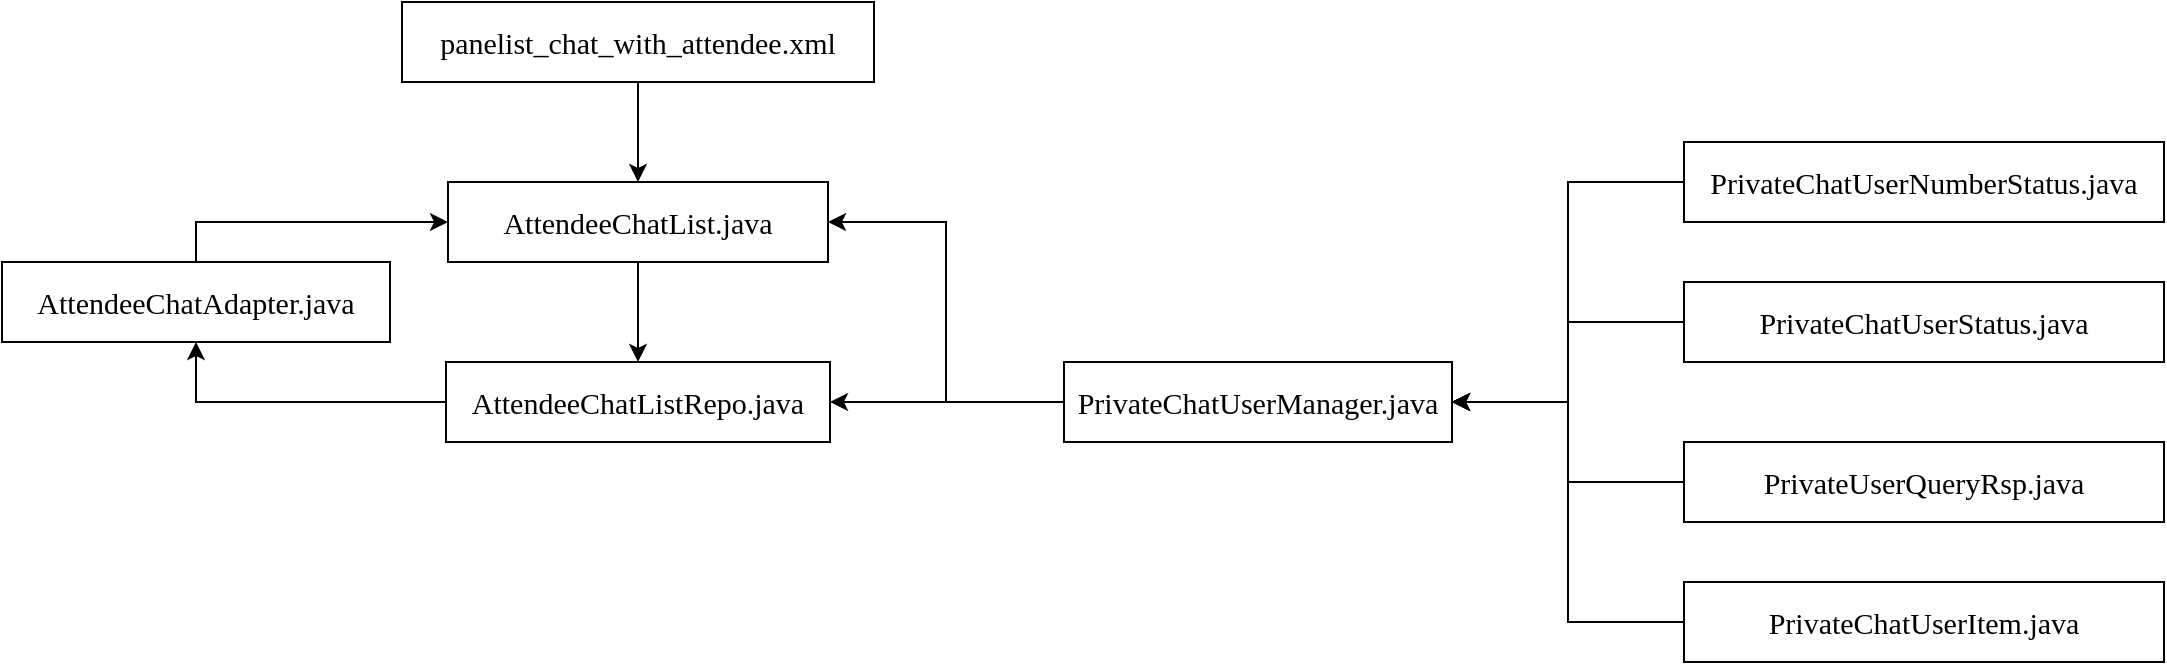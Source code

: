 <mxfile version="14.9.6" type="github">
  <diagram id="c06Ix4iVYV7eEzOt-wIA" name="Page-1">
    <mxGraphModel dx="1038" dy="489" grid="1" gridSize="10" guides="1" tooltips="1" connect="1" arrows="1" fold="1" page="1" pageScale="1" pageWidth="827" pageHeight="1169" math="0" shadow="0">
      <root>
        <mxCell id="0" />
        <mxCell id="1" parent="0" />
        <mxCell id="zo73ZFYegR16gJbBmpQ9-23" style="edgeStyle=orthogonalEdgeStyle;rounded=0;orthogonalLoop=1;jettySize=auto;html=1;exitX=0.5;exitY=1;exitDx=0;exitDy=0;" edge="1" parent="1" source="zo73ZFYegR16gJbBmpQ9-1" target="zo73ZFYegR16gJbBmpQ9-5">
          <mxGeometry relative="1" as="geometry" />
        </mxCell>
        <mxCell id="zo73ZFYegR16gJbBmpQ9-1" value="AttendeeChatList.java" style="rounded=0;whiteSpace=wrap;html=1;fontFamily=Times New Roman;fontSize=15;" vertex="1" parent="1">
          <mxGeometry x="333" y="380" width="190" height="40" as="geometry" />
        </mxCell>
        <mxCell id="zo73ZFYegR16gJbBmpQ9-18" style="edgeStyle=orthogonalEdgeStyle;rounded=0;orthogonalLoop=1;jettySize=auto;html=1;exitX=0.5;exitY=1;exitDx=0;exitDy=0;entryX=0.5;entryY=0;entryDx=0;entryDy=0;" edge="1" parent="1" source="zo73ZFYegR16gJbBmpQ9-3" target="zo73ZFYegR16gJbBmpQ9-1">
          <mxGeometry relative="1" as="geometry" />
        </mxCell>
        <mxCell id="zo73ZFYegR16gJbBmpQ9-3" value="panelist_chat_with_attendee.xml" style="rounded=0;whiteSpace=wrap;html=1;fontFamily=Times New Roman;fontSize=15;" vertex="1" parent="1">
          <mxGeometry x="310" y="290" width="236" height="40" as="geometry" />
        </mxCell>
        <mxCell id="zo73ZFYegR16gJbBmpQ9-20" style="edgeStyle=orthogonalEdgeStyle;rounded=0;orthogonalLoop=1;jettySize=auto;html=1;exitX=0.5;exitY=0;exitDx=0;exitDy=0;entryX=0;entryY=0.5;entryDx=0;entryDy=0;" edge="1" parent="1" source="zo73ZFYegR16gJbBmpQ9-4" target="zo73ZFYegR16gJbBmpQ9-1">
          <mxGeometry relative="1" as="geometry" />
        </mxCell>
        <mxCell id="zo73ZFYegR16gJbBmpQ9-4" value="AttendeeChatAdapter.java" style="rounded=0;whiteSpace=wrap;html=1;fontFamily=Times New Roman;fontSize=15;" vertex="1" parent="1">
          <mxGeometry x="110" y="420" width="194" height="40" as="geometry" />
        </mxCell>
        <mxCell id="zo73ZFYegR16gJbBmpQ9-22" style="edgeStyle=orthogonalEdgeStyle;rounded=0;orthogonalLoop=1;jettySize=auto;html=1;exitX=0;exitY=0.5;exitDx=0;exitDy=0;entryX=0.5;entryY=1;entryDx=0;entryDy=0;" edge="1" parent="1" source="zo73ZFYegR16gJbBmpQ9-5" target="zo73ZFYegR16gJbBmpQ9-4">
          <mxGeometry relative="1" as="geometry" />
        </mxCell>
        <mxCell id="zo73ZFYegR16gJbBmpQ9-5" value="AttendeeChatListRepo.java" style="rounded=0;whiteSpace=wrap;html=1;fontFamily=Times New Roman;fontSize=15;" vertex="1" parent="1">
          <mxGeometry x="332" y="470" width="192" height="40" as="geometry" />
        </mxCell>
        <mxCell id="zo73ZFYegR16gJbBmpQ9-6" style="edgeStyle=orthogonalEdgeStyle;rounded=0;orthogonalLoop=1;jettySize=auto;html=1;exitX=0;exitY=0.5;exitDx=0;exitDy=0;entryX=1;entryY=0.5;entryDx=0;entryDy=0;fontFamily=Times New Roman;fontSize=15;" edge="1" parent="1" source="zo73ZFYegR16gJbBmpQ9-7" target="zo73ZFYegR16gJbBmpQ9-15">
          <mxGeometry relative="1" as="geometry" />
        </mxCell>
        <mxCell id="zo73ZFYegR16gJbBmpQ9-7" value="PrivateUserQueryRsp.java" style="rounded=0;whiteSpace=wrap;html=1;fontFamily=Times New Roman;fontSize=15;" vertex="1" parent="1">
          <mxGeometry x="951" y="510" width="240" height="40" as="geometry" />
        </mxCell>
        <mxCell id="zo73ZFYegR16gJbBmpQ9-8" style="edgeStyle=orthogonalEdgeStyle;rounded=0;orthogonalLoop=1;jettySize=auto;html=1;exitX=0;exitY=0.5;exitDx=0;exitDy=0;entryX=1;entryY=0.5;entryDx=0;entryDy=0;fontFamily=Times New Roman;fontSize=15;" edge="1" parent="1" source="zo73ZFYegR16gJbBmpQ9-9" target="zo73ZFYegR16gJbBmpQ9-15">
          <mxGeometry relative="1" as="geometry" />
        </mxCell>
        <mxCell id="zo73ZFYegR16gJbBmpQ9-9" value="PrivateChatUserNumberStatus.java" style="rounded=0;whiteSpace=wrap;html=1;fontFamily=Times New Roman;fontSize=15;" vertex="1" parent="1">
          <mxGeometry x="951" y="360" width="240" height="40" as="geometry" />
        </mxCell>
        <mxCell id="zo73ZFYegR16gJbBmpQ9-10" value="" style="edgeStyle=orthogonalEdgeStyle;rounded=0;orthogonalLoop=1;jettySize=auto;html=1;fontFamily=Times New Roman;fontSize=15;" edge="1" parent="1" source="zo73ZFYegR16gJbBmpQ9-11" target="zo73ZFYegR16gJbBmpQ9-15">
          <mxGeometry relative="1" as="geometry" />
        </mxCell>
        <mxCell id="zo73ZFYegR16gJbBmpQ9-11" value="PrivateChatUserStatus.java" style="rounded=0;whiteSpace=wrap;html=1;fontFamily=Times New Roman;fontSize=15;" vertex="1" parent="1">
          <mxGeometry x="951" y="430" width="240" height="40" as="geometry" />
        </mxCell>
        <mxCell id="zo73ZFYegR16gJbBmpQ9-12" style="edgeStyle=orthogonalEdgeStyle;rounded=0;orthogonalLoop=1;jettySize=auto;html=1;exitX=0;exitY=0.5;exitDx=0;exitDy=0;entryX=1;entryY=0.5;entryDx=0;entryDy=0;fontFamily=Times New Roman;fontSize=15;" edge="1" parent="1" source="zo73ZFYegR16gJbBmpQ9-15" target="zo73ZFYegR16gJbBmpQ9-5">
          <mxGeometry relative="1" as="geometry" />
        </mxCell>
        <mxCell id="zo73ZFYegR16gJbBmpQ9-13" style="edgeStyle=orthogonalEdgeStyle;rounded=0;orthogonalLoop=1;jettySize=auto;html=1;exitX=0;exitY=0.5;exitDx=0;exitDy=0;entryX=1;entryY=0.5;entryDx=0;entryDy=0;fontFamily=Times New Roman;fontSize=15;" edge="1" parent="1" source="zo73ZFYegR16gJbBmpQ9-15" target="zo73ZFYegR16gJbBmpQ9-1">
          <mxGeometry relative="1" as="geometry" />
        </mxCell>
        <mxCell id="zo73ZFYegR16gJbBmpQ9-15" value="PrivateChatUserManager.java" style="rounded=0;whiteSpace=wrap;html=1;fontFamily=Times New Roman;fontSize=15;" vertex="1" parent="1">
          <mxGeometry x="641" y="470" width="194" height="40" as="geometry" />
        </mxCell>
        <mxCell id="zo73ZFYegR16gJbBmpQ9-16" style="edgeStyle=orthogonalEdgeStyle;rounded=0;orthogonalLoop=1;jettySize=auto;html=1;exitX=0;exitY=0.5;exitDx=0;exitDy=0;entryX=1;entryY=0.5;entryDx=0;entryDy=0;fontFamily=Times New Roman;fontSize=15;" edge="1" parent="1" source="zo73ZFYegR16gJbBmpQ9-17" target="zo73ZFYegR16gJbBmpQ9-15">
          <mxGeometry relative="1" as="geometry" />
        </mxCell>
        <mxCell id="zo73ZFYegR16gJbBmpQ9-17" value="PrivateChatUserItem.java" style="rounded=0;whiteSpace=wrap;html=1;fontFamily=Times New Roman;fontSize=15;" vertex="1" parent="1">
          <mxGeometry x="951" y="580" width="240" height="40" as="geometry" />
        </mxCell>
      </root>
    </mxGraphModel>
  </diagram>
</mxfile>
